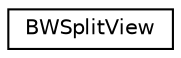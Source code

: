 digraph G
{
  edge [fontname="Helvetica",fontsize="10",labelfontname="Helvetica",labelfontsize="10"];
  node [fontname="Helvetica",fontsize="10",shape=record];
  rankdir="LR";
  Node1 [label="BWSplitView",height=0.2,width=0.4,color="black", fillcolor="white", style="filled",URL="$interface_b_w_split_view.html"];
}
